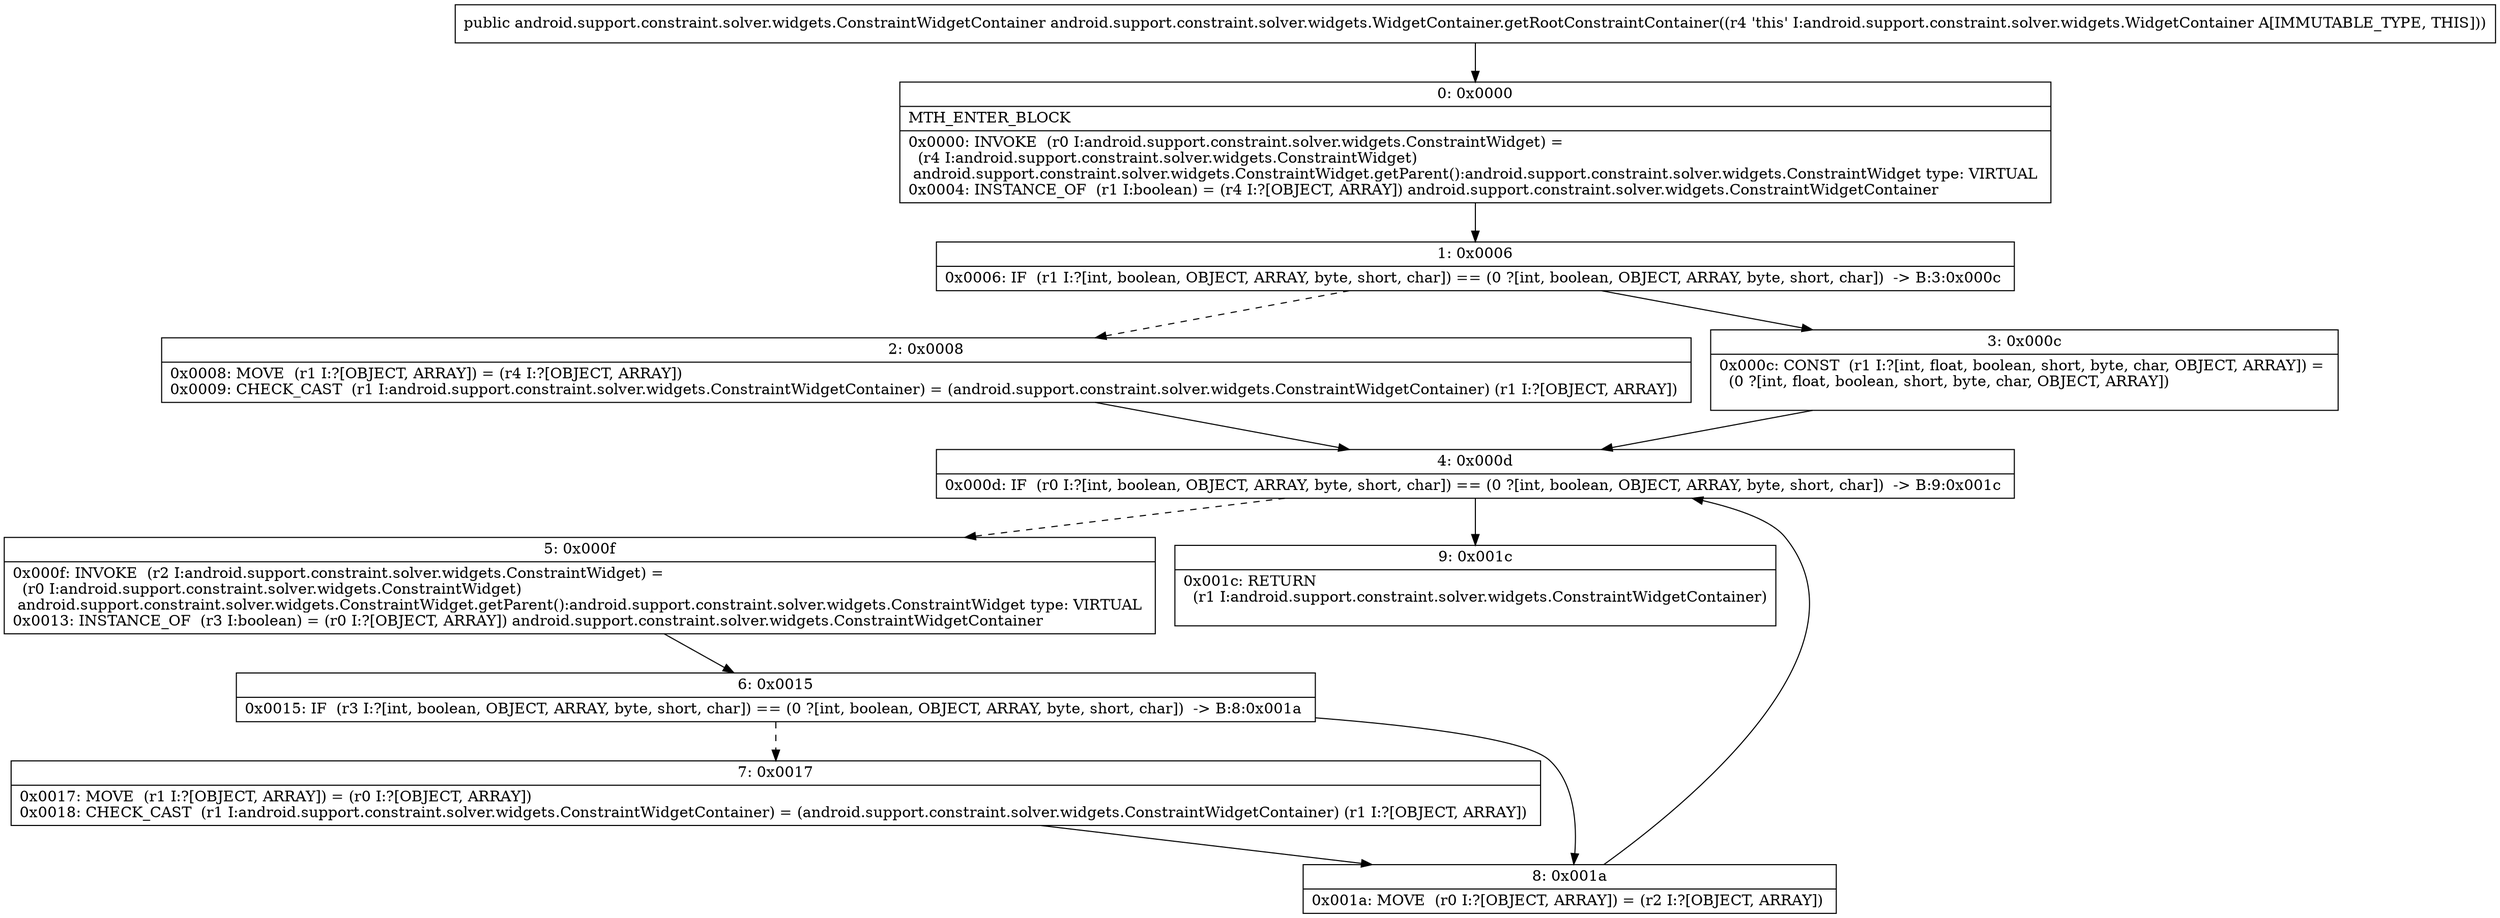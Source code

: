 digraph "CFG forandroid.support.constraint.solver.widgets.WidgetContainer.getRootConstraintContainer()Landroid\/support\/constraint\/solver\/widgets\/ConstraintWidgetContainer;" {
Node_0 [shape=record,label="{0\:\ 0x0000|MTH_ENTER_BLOCK\l|0x0000: INVOKE  (r0 I:android.support.constraint.solver.widgets.ConstraintWidget) = \l  (r4 I:android.support.constraint.solver.widgets.ConstraintWidget)\l android.support.constraint.solver.widgets.ConstraintWidget.getParent():android.support.constraint.solver.widgets.ConstraintWidget type: VIRTUAL \l0x0004: INSTANCE_OF  (r1 I:boolean) = (r4 I:?[OBJECT, ARRAY]) android.support.constraint.solver.widgets.ConstraintWidgetContainer \l}"];
Node_1 [shape=record,label="{1\:\ 0x0006|0x0006: IF  (r1 I:?[int, boolean, OBJECT, ARRAY, byte, short, char]) == (0 ?[int, boolean, OBJECT, ARRAY, byte, short, char])  \-\> B:3:0x000c \l}"];
Node_2 [shape=record,label="{2\:\ 0x0008|0x0008: MOVE  (r1 I:?[OBJECT, ARRAY]) = (r4 I:?[OBJECT, ARRAY]) \l0x0009: CHECK_CAST  (r1 I:android.support.constraint.solver.widgets.ConstraintWidgetContainer) = (android.support.constraint.solver.widgets.ConstraintWidgetContainer) (r1 I:?[OBJECT, ARRAY]) \l}"];
Node_3 [shape=record,label="{3\:\ 0x000c|0x000c: CONST  (r1 I:?[int, float, boolean, short, byte, char, OBJECT, ARRAY]) = \l  (0 ?[int, float, boolean, short, byte, char, OBJECT, ARRAY])\l \l}"];
Node_4 [shape=record,label="{4\:\ 0x000d|0x000d: IF  (r0 I:?[int, boolean, OBJECT, ARRAY, byte, short, char]) == (0 ?[int, boolean, OBJECT, ARRAY, byte, short, char])  \-\> B:9:0x001c \l}"];
Node_5 [shape=record,label="{5\:\ 0x000f|0x000f: INVOKE  (r2 I:android.support.constraint.solver.widgets.ConstraintWidget) = \l  (r0 I:android.support.constraint.solver.widgets.ConstraintWidget)\l android.support.constraint.solver.widgets.ConstraintWidget.getParent():android.support.constraint.solver.widgets.ConstraintWidget type: VIRTUAL \l0x0013: INSTANCE_OF  (r3 I:boolean) = (r0 I:?[OBJECT, ARRAY]) android.support.constraint.solver.widgets.ConstraintWidgetContainer \l}"];
Node_6 [shape=record,label="{6\:\ 0x0015|0x0015: IF  (r3 I:?[int, boolean, OBJECT, ARRAY, byte, short, char]) == (0 ?[int, boolean, OBJECT, ARRAY, byte, short, char])  \-\> B:8:0x001a \l}"];
Node_7 [shape=record,label="{7\:\ 0x0017|0x0017: MOVE  (r1 I:?[OBJECT, ARRAY]) = (r0 I:?[OBJECT, ARRAY]) \l0x0018: CHECK_CAST  (r1 I:android.support.constraint.solver.widgets.ConstraintWidgetContainer) = (android.support.constraint.solver.widgets.ConstraintWidgetContainer) (r1 I:?[OBJECT, ARRAY]) \l}"];
Node_8 [shape=record,label="{8\:\ 0x001a|0x001a: MOVE  (r0 I:?[OBJECT, ARRAY]) = (r2 I:?[OBJECT, ARRAY]) \l}"];
Node_9 [shape=record,label="{9\:\ 0x001c|0x001c: RETURN  \l  (r1 I:android.support.constraint.solver.widgets.ConstraintWidgetContainer)\l \l}"];
MethodNode[shape=record,label="{public android.support.constraint.solver.widgets.ConstraintWidgetContainer android.support.constraint.solver.widgets.WidgetContainer.getRootConstraintContainer((r4 'this' I:android.support.constraint.solver.widgets.WidgetContainer A[IMMUTABLE_TYPE, THIS])) }"];
MethodNode -> Node_0;
Node_0 -> Node_1;
Node_1 -> Node_2[style=dashed];
Node_1 -> Node_3;
Node_2 -> Node_4;
Node_3 -> Node_4;
Node_4 -> Node_5[style=dashed];
Node_4 -> Node_9;
Node_5 -> Node_6;
Node_6 -> Node_7[style=dashed];
Node_6 -> Node_8;
Node_7 -> Node_8;
Node_8 -> Node_4;
}

